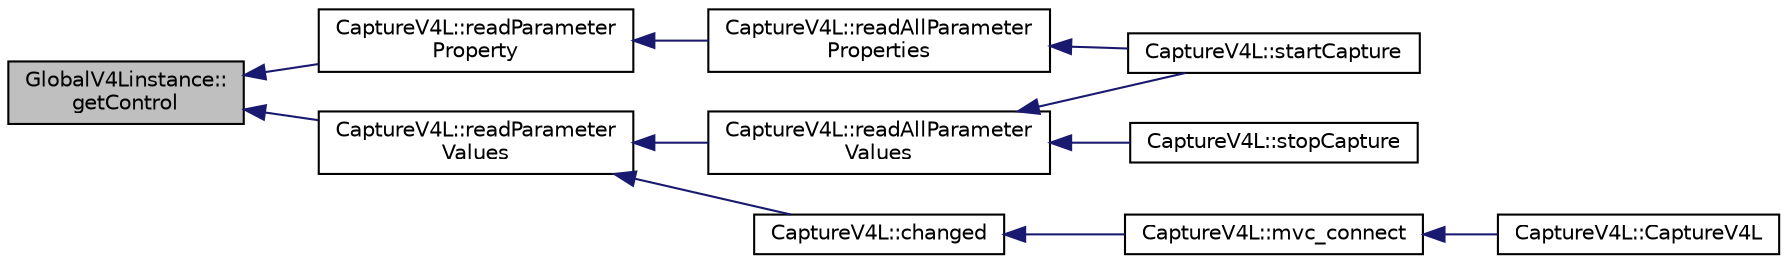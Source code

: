 digraph "GlobalV4Linstance::getControl"
{
 // INTERACTIVE_SVG=YES
  edge [fontname="Helvetica",fontsize="10",labelfontname="Helvetica",labelfontsize="10"];
  node [fontname="Helvetica",fontsize="10",shape=record];
  rankdir="LR";
  Node1 [label="GlobalV4Linstance::\lgetControl",height=0.2,width=0.4,color="black", fillcolor="grey75", style="filled", fontcolor="black"];
  Node1 -> Node2 [dir="back",color="midnightblue",fontsize="10",style="solid",fontname="Helvetica"];
  Node2 [label="CaptureV4L::readParameter\lProperty",height=0.2,width=0.4,color="black", fillcolor="white", style="filled",URL="$d8/d36/class_capture_v4_l.html#a6e5bbb2219f75bb0e1efa54611a82a3d"];
  Node2 -> Node3 [dir="back",color="midnightblue",fontsize="10",style="solid",fontname="Helvetica"];
  Node3 [label="CaptureV4L::readAllParameter\lProperties",height=0.2,width=0.4,color="black", fillcolor="white", style="filled",URL="$d8/d36/class_capture_v4_l.html#a4cbafb341ff4c87805d098868be36982"];
  Node3 -> Node4 [dir="back",color="midnightblue",fontsize="10",style="solid",fontname="Helvetica"];
  Node4 [label="CaptureV4L::startCapture",height=0.2,width=0.4,color="black", fillcolor="white", style="filled",URL="$d8/d36/class_capture_v4_l.html#a8ef5f5e7d9613e4363b38985327f0419",tooltip="Initialize the interface and start capture. "];
  Node1 -> Node5 [dir="back",color="midnightblue",fontsize="10",style="solid",fontname="Helvetica"];
  Node5 [label="CaptureV4L::readParameter\lValues",height=0.2,width=0.4,color="black", fillcolor="white", style="filled",URL="$d8/d36/class_capture_v4_l.html#a446168ca5f7a66eb96d7da1b095e9875"];
  Node5 -> Node6 [dir="back",color="midnightblue",fontsize="10",style="solid",fontname="Helvetica"];
  Node6 [label="CaptureV4L::changed",height=0.2,width=0.4,color="black", fillcolor="white", style="filled",URL="$d8/d36/class_capture_v4_l.html#a9033ff464396574cc37c5a6a75e81d1e"];
  Node6 -> Node7 [dir="back",color="midnightblue",fontsize="10",style="solid",fontname="Helvetica"];
  Node7 [label="CaptureV4L::mvc_connect",height=0.2,width=0.4,color="black", fillcolor="white", style="filled",URL="$d8/d36/class_capture_v4_l.html#a694a5545fce5a0c02e7e09db6eb5431d"];
  Node7 -> Node8 [dir="back",color="midnightblue",fontsize="10",style="solid",fontname="Helvetica"];
  Node8 [label="CaptureV4L::CaptureV4L",height=0.2,width=0.4,color="black", fillcolor="white", style="filled",URL="$d8/d36/class_capture_v4_l.html#a60e140b264be90f6029fc874c57cb6b1"];
  Node5 -> Node9 [dir="back",color="midnightblue",fontsize="10",style="solid",fontname="Helvetica"];
  Node9 [label="CaptureV4L::readAllParameter\lValues",height=0.2,width=0.4,color="black", fillcolor="white", style="filled",URL="$d8/d36/class_capture_v4_l.html#ac58d2fa318d01e96767a5275fb770ae1"];
  Node9 -> Node4 [dir="back",color="midnightblue",fontsize="10",style="solid",fontname="Helvetica"];
  Node9 -> Node10 [dir="back",color="midnightblue",fontsize="10",style="solid",fontname="Helvetica"];
  Node10 [label="CaptureV4L::stopCapture",height=0.2,width=0.4,color="black", fillcolor="white", style="filled",URL="$d8/d36/class_capture_v4_l.html#a313d666c787b2b307416d9221cfda1c4",tooltip="Stop Capture. "];
}
